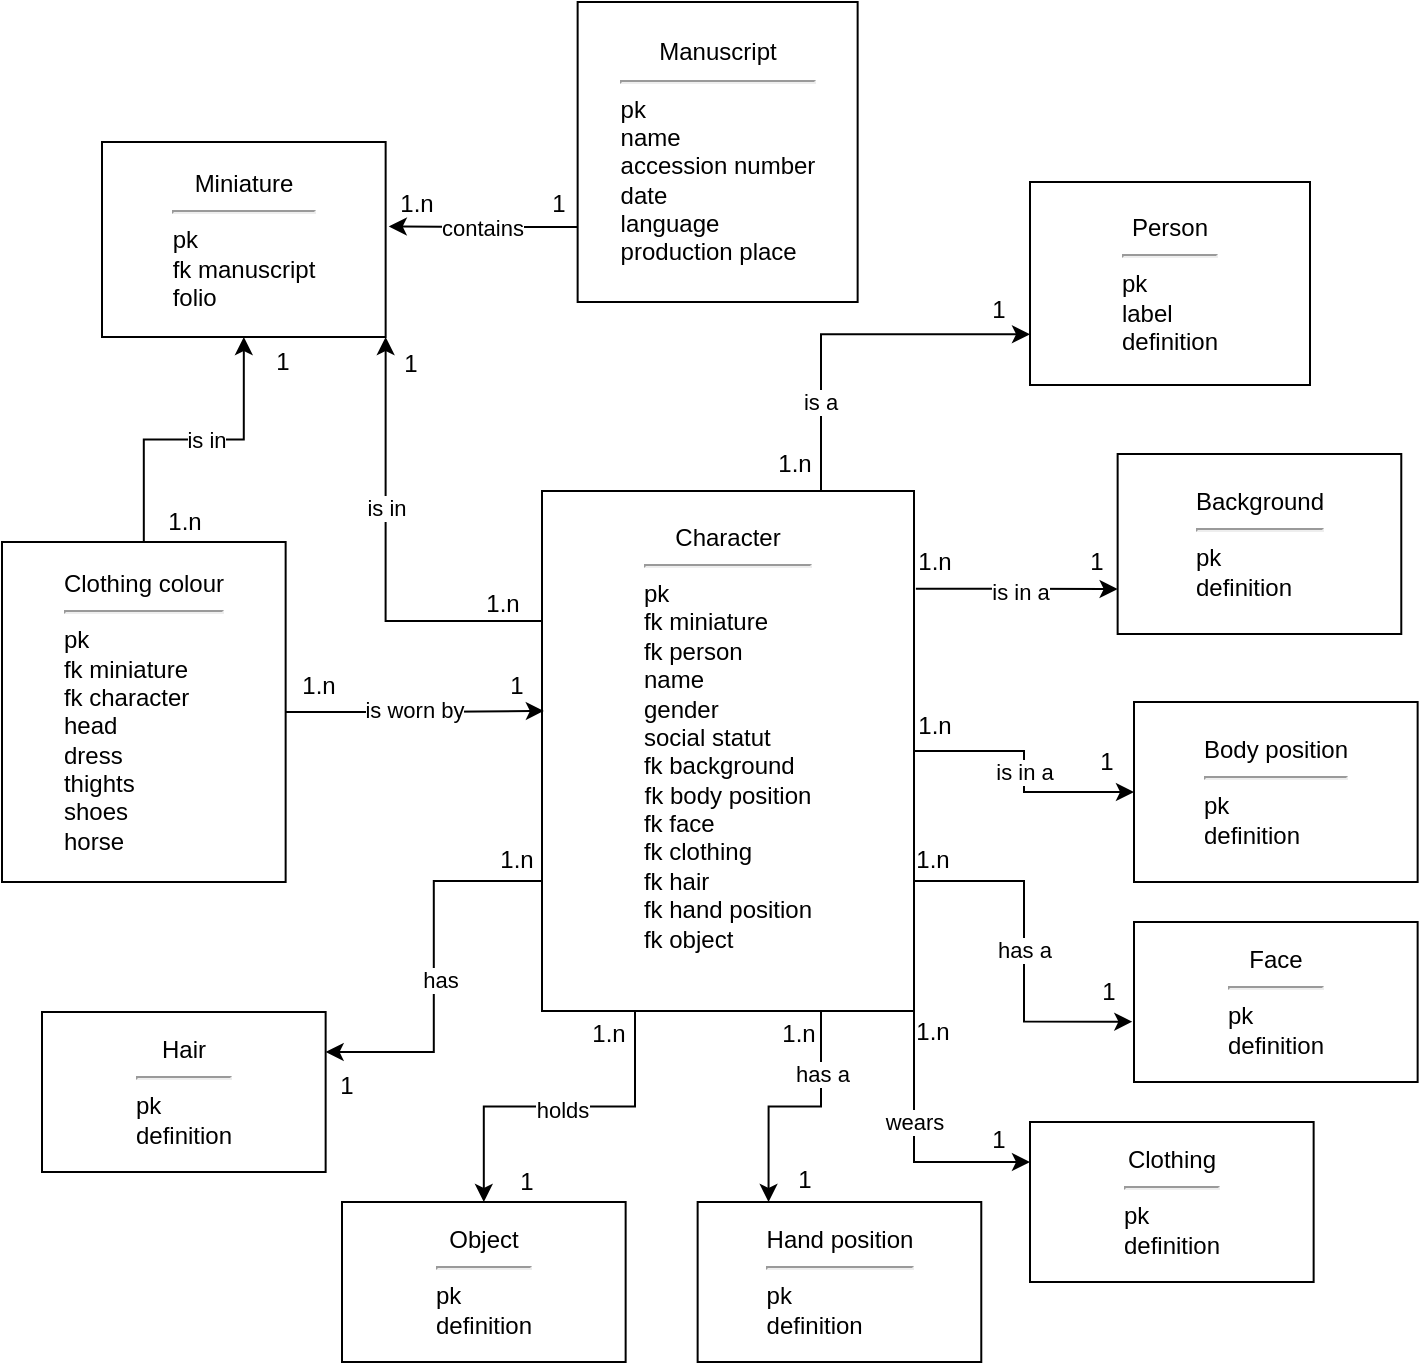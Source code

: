 <mxfile version="21.7.2" type="github">
  <diagram name="Page-1" id="ISxgPvERkCNKBEx-Qs9j">
    <mxGraphModel dx="1591" dy="666" grid="1" gridSize="10" guides="1" tooltips="1" connect="1" arrows="1" fold="1" page="1" pageScale="1" pageWidth="827" pageHeight="1169" math="0" shadow="0">
      <root>
        <mxCell id="0" />
        <mxCell id="1" parent="0" />
        <mxCell id="5_R8-jG_ZgSdHom1V37W-24" value="contains" style="edgeStyle=orthogonalEdgeStyle;rounded=0;orthogonalLoop=1;jettySize=auto;html=1;exitX=0;exitY=0.75;exitDx=0;exitDy=0;entryX=1.011;entryY=0.433;entryDx=0;entryDy=0;entryPerimeter=0;" parent="1" source="0F5d1zWxfYyvfxIagCj2-5" target="0F5d1zWxfYyvfxIagCj2-16" edge="1">
          <mxGeometry relative="1" as="geometry" />
        </mxCell>
        <mxCell id="0F5d1zWxfYyvfxIagCj2-5" value="&lt;div&gt;Manuscript&lt;/div&gt;&lt;div&gt;&lt;hr&gt;&lt;/div&gt;&lt;div align=&quot;left&quot;&gt;pk&lt;/div&gt;&lt;div align=&quot;left&quot;&gt;name&lt;br&gt;&lt;/div&gt;&lt;div align=&quot;left&quot;&gt;accession number&lt;/div&gt;&lt;div align=&quot;left&quot;&gt;date&lt;/div&gt;&lt;div align=&quot;left&quot;&gt;language&lt;br&gt;&lt;/div&gt;&lt;div align=&quot;left&quot;&gt;production place&lt;br&gt;&lt;/div&gt;" style="rounded=0;whiteSpace=wrap;html=1;" parent="1" vertex="1">
          <mxGeometry x="357.82" y="80" width="140" height="150" as="geometry" />
        </mxCell>
        <mxCell id="0F5d1zWxfYyvfxIagCj2-16" value="&lt;div&gt;Miniature&lt;br&gt;&lt;/div&gt;&lt;div&gt;&lt;hr&gt;&lt;/div&gt;&lt;div align=&quot;left&quot;&gt;pk&lt;/div&gt;&lt;div align=&quot;left&quot;&gt;fk manuscript&lt;/div&gt;&lt;div align=&quot;left&quot;&gt;folio&lt;/div&gt;" style="rounded=0;whiteSpace=wrap;html=1;" parent="1" vertex="1">
          <mxGeometry x="120" y="150" width="141.82" height="97.5" as="geometry" />
        </mxCell>
        <mxCell id="0F5d1zWxfYyvfxIagCj2-30" value="&lt;div align=&quot;center&quot;&gt;Person&lt;br&gt;&lt;/div&gt;&lt;div align=&quot;center&quot;&gt;&lt;hr&gt;&lt;/div&gt;&lt;div align=&quot;left&quot;&gt;pk&lt;/div&gt;&lt;div align=&quot;left&quot;&gt;label&lt;/div&gt;&lt;div align=&quot;left&quot;&gt;definition&lt;br&gt;&lt;/div&gt;" style="rounded=0;whiteSpace=wrap;html=1;align=center;" parent="1" vertex="1">
          <mxGeometry x="584.0" y="170" width="140" height="101.5" as="geometry" />
        </mxCell>
        <mxCell id="0F5d1zWxfYyvfxIagCj2-37" value="1" style="text;html=1;align=center;verticalAlign=middle;resizable=0;points=[];autosize=1;strokeColor=none;fillColor=none;" parent="1" vertex="1">
          <mxGeometry x="333" y="166" width="30" height="30" as="geometry" />
        </mxCell>
        <mxCell id="5_R8-jG_ZgSdHom1V37W-16" style="edgeStyle=orthogonalEdgeStyle;rounded=0;orthogonalLoop=1;jettySize=auto;html=1;exitX=0.75;exitY=0;exitDx=0;exitDy=0;entryX=0;entryY=0.75;entryDx=0;entryDy=0;" parent="1" source="SppowkEQW7QCCt_xI4Ui-3" target="0F5d1zWxfYyvfxIagCj2-30" edge="1">
          <mxGeometry relative="1" as="geometry" />
        </mxCell>
        <mxCell id="5_R8-jG_ZgSdHom1V37W-29" value="is a " style="edgeLabel;html=1;align=center;verticalAlign=middle;resizable=0;points=[];" parent="5_R8-jG_ZgSdHom1V37W-16" vertex="1" connectable="0">
          <mxGeometry x="-0.518" y="1" relative="1" as="geometry">
            <mxPoint y="-1" as="offset" />
          </mxGeometry>
        </mxCell>
        <mxCell id="5_R8-jG_ZgSdHom1V37W-17" style="edgeStyle=orthogonalEdgeStyle;rounded=0;orthogonalLoop=1;jettySize=auto;html=1;exitX=1.005;exitY=0.188;exitDx=0;exitDy=0;entryX=0;entryY=0.75;entryDx=0;entryDy=0;exitPerimeter=0;" parent="1" source="SppowkEQW7QCCt_xI4Ui-3" target="5_R8-jG_ZgSdHom1V37W-2" edge="1">
          <mxGeometry relative="1" as="geometry" />
        </mxCell>
        <mxCell id="5_R8-jG_ZgSdHom1V37W-38" value="is in a" style="edgeLabel;html=1;align=center;verticalAlign=middle;resizable=0;points=[];" parent="5_R8-jG_ZgSdHom1V37W-17" vertex="1" connectable="0">
          <mxGeometry x="0.017" y="-1" relative="1" as="geometry">
            <mxPoint as="offset" />
          </mxGeometry>
        </mxCell>
        <mxCell id="5_R8-jG_ZgSdHom1V37W-18" value="is in a" style="edgeStyle=orthogonalEdgeStyle;rounded=0;orthogonalLoop=1;jettySize=auto;html=1;exitX=1;exitY=0.5;exitDx=0;exitDy=0;entryX=0;entryY=0.5;entryDx=0;entryDy=0;" parent="1" source="SppowkEQW7QCCt_xI4Ui-3" target="5_R8-jG_ZgSdHom1V37W-3" edge="1">
          <mxGeometry relative="1" as="geometry" />
        </mxCell>
        <mxCell id="5_R8-jG_ZgSdHom1V37W-19" value="has a" style="edgeStyle=orthogonalEdgeStyle;rounded=0;orthogonalLoop=1;jettySize=auto;html=1;exitX=1;exitY=0.75;exitDx=0;exitDy=0;entryX=-0.006;entryY=0.623;entryDx=0;entryDy=0;entryPerimeter=0;" parent="1" source="SppowkEQW7QCCt_xI4Ui-3" target="5_R8-jG_ZgSdHom1V37W-6" edge="1">
          <mxGeometry relative="1" as="geometry" />
        </mxCell>
        <mxCell id="5_R8-jG_ZgSdHom1V37W-20" value="wears" style="edgeStyle=orthogonalEdgeStyle;rounded=0;orthogonalLoop=1;jettySize=auto;html=1;exitX=1;exitY=1;exitDx=0;exitDy=0;entryX=0;entryY=0.25;entryDx=0;entryDy=0;" parent="1" source="SppowkEQW7QCCt_xI4Ui-3" target="5_R8-jG_ZgSdHom1V37W-4" edge="1">
          <mxGeometry x="-0.169" relative="1" as="geometry">
            <mxPoint as="offset" />
          </mxGeometry>
        </mxCell>
        <mxCell id="5_R8-jG_ZgSdHom1V37W-21" style="edgeStyle=orthogonalEdgeStyle;rounded=0;orthogonalLoop=1;jettySize=auto;html=1;exitX=0.75;exitY=1;exitDx=0;exitDy=0;entryX=0.25;entryY=0;entryDx=0;entryDy=0;" parent="1" source="SppowkEQW7QCCt_xI4Ui-3" target="5_R8-jG_ZgSdHom1V37W-8" edge="1">
          <mxGeometry relative="1" as="geometry" />
        </mxCell>
        <mxCell id="5_R8-jG_ZgSdHom1V37W-41" value="has a" style="edgeLabel;html=1;align=center;verticalAlign=middle;resizable=0;points=[];" parent="5_R8-jG_ZgSdHom1V37W-21" vertex="1" connectable="0">
          <mxGeometry x="-0.468" relative="1" as="geometry">
            <mxPoint y="-1" as="offset" />
          </mxGeometry>
        </mxCell>
        <mxCell id="5_R8-jG_ZgSdHom1V37W-22" style="edgeStyle=orthogonalEdgeStyle;rounded=0;orthogonalLoop=1;jettySize=auto;html=1;exitX=0.25;exitY=1;exitDx=0;exitDy=0;entryX=0.5;entryY=0;entryDx=0;entryDy=0;" parent="1" source="SppowkEQW7QCCt_xI4Ui-3" target="5_R8-jG_ZgSdHom1V37W-9" edge="1">
          <mxGeometry relative="1" as="geometry" />
        </mxCell>
        <mxCell id="5_R8-jG_ZgSdHom1V37W-44" value="holds" style="edgeLabel;html=1;align=center;verticalAlign=middle;resizable=0;points=[];" parent="5_R8-jG_ZgSdHom1V37W-22" vertex="1" connectable="0">
          <mxGeometry x="-0.006" y="1" relative="1" as="geometry">
            <mxPoint as="offset" />
          </mxGeometry>
        </mxCell>
        <mxCell id="5_R8-jG_ZgSdHom1V37W-23" style="edgeStyle=orthogonalEdgeStyle;rounded=0;orthogonalLoop=1;jettySize=auto;html=1;exitX=0;exitY=0.75;exitDx=0;exitDy=0;entryX=1;entryY=0.25;entryDx=0;entryDy=0;" parent="1" source="SppowkEQW7QCCt_xI4Ui-3" target="5_R8-jG_ZgSdHom1V37W-7" edge="1">
          <mxGeometry relative="1" as="geometry" />
        </mxCell>
        <mxCell id="9yHJeScYr9vXDPFpUXAH-6" value="has" style="edgeLabel;html=1;align=center;verticalAlign=middle;resizable=0;points=[];" vertex="1" connectable="0" parent="5_R8-jG_ZgSdHom1V37W-23">
          <mxGeometry x="0.067" y="3" relative="1" as="geometry">
            <mxPoint as="offset" />
          </mxGeometry>
        </mxCell>
        <mxCell id="9yHJeScYr9vXDPFpUXAH-1" style="edgeStyle=orthogonalEdgeStyle;rounded=0;orthogonalLoop=1;jettySize=auto;html=1;exitX=0;exitY=0.25;exitDx=0;exitDy=0;entryX=1;entryY=1;entryDx=0;entryDy=0;" edge="1" parent="1" source="SppowkEQW7QCCt_xI4Ui-3" target="0F5d1zWxfYyvfxIagCj2-16">
          <mxGeometry relative="1" as="geometry" />
        </mxCell>
        <mxCell id="9yHJeScYr9vXDPFpUXAH-4" value="is in" style="edgeLabel;html=1;align=center;verticalAlign=middle;resizable=0;points=[];" vertex="1" connectable="0" parent="9yHJeScYr9vXDPFpUXAH-1">
          <mxGeometry x="0.221" relative="1" as="geometry">
            <mxPoint as="offset" />
          </mxGeometry>
        </mxCell>
        <mxCell id="SppowkEQW7QCCt_xI4Ui-3" value="&lt;div align=&quot;center&quot;&gt;Character&lt;br&gt;&lt;/div&gt;&lt;div align=&quot;center&quot;&gt;&lt;hr&gt;&lt;/div&gt;&lt;div align=&quot;left&quot;&gt;pk&lt;/div&gt;&lt;div align=&quot;left&quot;&gt;fk miniature&lt;br&gt;&lt;/div&gt;&lt;div align=&quot;left&quot;&gt;fk person&lt;br&gt;&lt;/div&gt;&lt;div align=&quot;left&quot;&gt;name&lt;/div&gt;&lt;div align=&quot;left&quot;&gt;gender&lt;/div&gt;&lt;div align=&quot;left&quot;&gt;social statut&lt;br&gt;&lt;/div&gt;&lt;div align=&quot;left&quot;&gt;fk background&lt;/div&gt;&lt;div&gt;fk body position&lt;/div&gt;&lt;div align=&quot;left&quot;&gt;fk face&lt;/div&gt;&lt;div align=&quot;left&quot;&gt;fk clothing&lt;/div&gt;&lt;div align=&quot;left&quot;&gt;fk hair&lt;/div&gt;&lt;div align=&quot;left&quot;&gt;fk hand position&lt;/div&gt;&lt;div align=&quot;left&quot;&gt;fk object&lt;br&gt;&lt;/div&gt;&lt;div&gt;&lt;br&gt;&lt;/div&gt;" style="rounded=0;whiteSpace=wrap;html=1;align=center;" parent="1" vertex="1">
          <mxGeometry x="340" y="324.5" width="186" height="260" as="geometry" />
        </mxCell>
        <mxCell id="5_R8-jG_ZgSdHom1V37W-2" value="&lt;div&gt;Background&lt;br&gt;&lt;/div&gt;&lt;div&gt;&lt;hr&gt;&lt;/div&gt;&lt;div align=&quot;left&quot;&gt;pk&lt;/div&gt;&lt;div align=&quot;left&quot;&gt;definition&lt;/div&gt;" style="rounded=0;whiteSpace=wrap;html=1;" parent="1" vertex="1">
          <mxGeometry x="627.82" y="306" width="141.82" height="90" as="geometry" />
        </mxCell>
        <mxCell id="5_R8-jG_ZgSdHom1V37W-3" value="&lt;div&gt;Body position&lt;br&gt;&lt;/div&gt;&lt;div&gt;&lt;hr&gt;&lt;/div&gt;&lt;div align=&quot;left&quot;&gt;pk&lt;/div&gt;&lt;div align=&quot;left&quot;&gt;definition&lt;/div&gt;" style="rounded=0;whiteSpace=wrap;html=1;" parent="1" vertex="1">
          <mxGeometry x="636" y="430" width="141.82" height="90" as="geometry" />
        </mxCell>
        <mxCell id="5_R8-jG_ZgSdHom1V37W-4" value="&lt;div&gt;Clothing&lt;br&gt;&lt;/div&gt;&lt;div&gt;&lt;hr&gt;&lt;/div&gt;&lt;div align=&quot;left&quot;&gt;pk&lt;/div&gt;&lt;div align=&quot;left&quot;&gt;definition&lt;/div&gt;" style="rounded=0;whiteSpace=wrap;html=1;" parent="1" vertex="1">
          <mxGeometry x="584" y="640" width="141.82" height="80" as="geometry" />
        </mxCell>
        <mxCell id="5_R8-jG_ZgSdHom1V37W-25" value="is worn by" style="edgeStyle=orthogonalEdgeStyle;rounded=0;orthogonalLoop=1;jettySize=auto;html=1;exitX=1;exitY=0.5;exitDx=0;exitDy=0;entryX=0.005;entryY=0.423;entryDx=0;entryDy=0;entryPerimeter=0;" parent="1" source="5_R8-jG_ZgSdHom1V37W-5" target="SppowkEQW7QCCt_xI4Ui-3" edge="1">
          <mxGeometry relative="1" as="geometry" />
        </mxCell>
        <mxCell id="5_R8-jG_ZgSdHom1V37W-26" style="edgeStyle=orthogonalEdgeStyle;rounded=0;orthogonalLoop=1;jettySize=auto;html=1;exitX=0.5;exitY=0;exitDx=0;exitDy=0;entryX=0.5;entryY=1;entryDx=0;entryDy=0;" parent="1" source="5_R8-jG_ZgSdHom1V37W-5" target="0F5d1zWxfYyvfxIagCj2-16" edge="1">
          <mxGeometry relative="1" as="geometry" />
        </mxCell>
        <mxCell id="9yHJeScYr9vXDPFpUXAH-5" value="is in" style="edgeLabel;html=1;align=center;verticalAlign=middle;resizable=0;points=[];" vertex="1" connectable="0" parent="5_R8-jG_ZgSdHom1V37W-26">
          <mxGeometry x="0.078" relative="1" as="geometry">
            <mxPoint as="offset" />
          </mxGeometry>
        </mxCell>
        <mxCell id="5_R8-jG_ZgSdHom1V37W-5" value="&lt;div&gt;Clothing colour&lt;br&gt;&lt;/div&gt;&lt;div&gt;&lt;hr&gt;&lt;/div&gt;&lt;div align=&quot;left&quot;&gt;pk&lt;/div&gt;&lt;div align=&quot;left&quot;&gt;fk miniature&lt;br&gt;&lt;/div&gt;&lt;div align=&quot;left&quot;&gt;fk character&lt;/div&gt;&lt;div align=&quot;left&quot;&gt;head&lt;/div&gt;&lt;div align=&quot;left&quot;&gt;dress&lt;/div&gt;&lt;div align=&quot;left&quot;&gt;thights&lt;/div&gt;&lt;div align=&quot;left&quot;&gt;shoes&lt;/div&gt;&lt;div align=&quot;left&quot;&gt;horse&lt;br&gt;&lt;/div&gt;" style="rounded=0;whiteSpace=wrap;html=1;" parent="1" vertex="1">
          <mxGeometry x="70.0" y="350" width="141.82" height="170" as="geometry" />
        </mxCell>
        <mxCell id="5_R8-jG_ZgSdHom1V37W-6" value="&lt;div&gt;Face&lt;br&gt;&lt;/div&gt;&lt;div&gt;&lt;hr&gt;&lt;/div&gt;&lt;div align=&quot;left&quot;&gt;pk&lt;/div&gt;&lt;div align=&quot;left&quot;&gt;definition&lt;/div&gt;" style="rounded=0;whiteSpace=wrap;html=1;" parent="1" vertex="1">
          <mxGeometry x="636" y="540" width="141.82" height="80" as="geometry" />
        </mxCell>
        <mxCell id="5_R8-jG_ZgSdHom1V37W-7" value="&lt;div&gt;Hair&lt;br&gt;&lt;/div&gt;&lt;div&gt;&lt;hr&gt;&lt;/div&gt;&lt;div align=&quot;left&quot;&gt;pk&lt;/div&gt;&lt;div align=&quot;left&quot;&gt;definition&lt;/div&gt;" style="rounded=0;whiteSpace=wrap;html=1;" parent="1" vertex="1">
          <mxGeometry x="90.0" y="585" width="141.82" height="80" as="geometry" />
        </mxCell>
        <mxCell id="5_R8-jG_ZgSdHom1V37W-8" value="&lt;div&gt;Hand position&lt;br&gt;&lt;/div&gt;&lt;div&gt;&lt;hr&gt;&lt;/div&gt;&lt;div align=&quot;left&quot;&gt;pk&lt;/div&gt;&lt;div align=&quot;left&quot;&gt;definition&lt;/div&gt;" style="rounded=0;whiteSpace=wrap;html=1;" parent="1" vertex="1">
          <mxGeometry x="417.82" y="680" width="141.82" height="80" as="geometry" />
        </mxCell>
        <mxCell id="5_R8-jG_ZgSdHom1V37W-9" value="&lt;div&gt;Object&lt;br&gt;&lt;/div&gt;&lt;div&gt;&lt;hr&gt;&lt;/div&gt;&lt;div align=&quot;left&quot;&gt;pk&lt;/div&gt;&lt;div align=&quot;left&quot;&gt;definition&lt;/div&gt;" style="rounded=0;whiteSpace=wrap;html=1;" parent="1" vertex="1">
          <mxGeometry x="240" y="680" width="141.82" height="80" as="geometry" />
        </mxCell>
        <mxCell id="5_R8-jG_ZgSdHom1V37W-28" value="1.n" style="text;html=1;align=center;verticalAlign=middle;resizable=0;points=[];autosize=1;strokeColor=none;fillColor=none;" parent="1" vertex="1">
          <mxGeometry x="257" y="166" width="40" height="30" as="geometry" />
        </mxCell>
        <mxCell id="5_R8-jG_ZgSdHom1V37W-30" value="1.n" style="text;html=1;align=center;verticalAlign=middle;resizable=0;points=[];autosize=1;strokeColor=none;fillColor=none;" parent="1" vertex="1">
          <mxGeometry x="446" y="295.5" width="40" height="30" as="geometry" />
        </mxCell>
        <mxCell id="5_R8-jG_ZgSdHom1V37W-31" value="1" style="text;html=1;align=center;verticalAlign=middle;resizable=0;points=[];autosize=1;strokeColor=none;fillColor=none;" parent="1" vertex="1">
          <mxGeometry x="553" y="219" width="30" height="30" as="geometry" />
        </mxCell>
        <mxCell id="5_R8-jG_ZgSdHom1V37W-32" value="1.n" style="text;html=1;align=center;verticalAlign=middle;resizable=0;points=[];autosize=1;strokeColor=none;fillColor=none;" parent="1" vertex="1">
          <mxGeometry x="516" y="345" width="40" height="30" as="geometry" />
        </mxCell>
        <mxCell id="5_R8-jG_ZgSdHom1V37W-33" value="1" style="text;html=1;align=center;verticalAlign=middle;resizable=0;points=[];autosize=1;strokeColor=none;fillColor=none;" parent="1" vertex="1">
          <mxGeometry x="601.82" y="345" width="30" height="30" as="geometry" />
        </mxCell>
        <mxCell id="5_R8-jG_ZgSdHom1V37W-34" value="1.n" style="text;html=1;align=center;verticalAlign=middle;resizable=0;points=[];autosize=1;strokeColor=none;fillColor=none;" parent="1" vertex="1">
          <mxGeometry x="516" y="427" width="40" height="30" as="geometry" />
        </mxCell>
        <mxCell id="5_R8-jG_ZgSdHom1V37W-35" value="1" style="text;html=1;align=center;verticalAlign=middle;resizable=0;points=[];autosize=1;strokeColor=none;fillColor=none;" parent="1" vertex="1">
          <mxGeometry x="606.82" y="444.5" width="30" height="30" as="geometry" />
        </mxCell>
        <mxCell id="5_R8-jG_ZgSdHom1V37W-36" value="1.n" style="text;html=1;align=center;verticalAlign=middle;resizable=0;points=[];autosize=1;strokeColor=none;fillColor=none;" parent="1" vertex="1">
          <mxGeometry x="514.64" y="494" width="40" height="30" as="geometry" />
        </mxCell>
        <mxCell id="5_R8-jG_ZgSdHom1V37W-37" value="1" style="text;html=1;align=center;verticalAlign=middle;resizable=0;points=[];autosize=1;strokeColor=none;fillColor=none;" parent="1" vertex="1">
          <mxGeometry x="607.82" y="560" width="30" height="30" as="geometry" />
        </mxCell>
        <mxCell id="5_R8-jG_ZgSdHom1V37W-39" value="1.n" style="text;html=1;align=center;verticalAlign=middle;resizable=0;points=[];autosize=1;strokeColor=none;fillColor=none;" parent="1" vertex="1">
          <mxGeometry x="515" y="580" width="40" height="30" as="geometry" />
        </mxCell>
        <mxCell id="5_R8-jG_ZgSdHom1V37W-40" value="1" style="text;html=1;align=center;verticalAlign=middle;resizable=0;points=[];autosize=1;strokeColor=none;fillColor=none;" parent="1" vertex="1">
          <mxGeometry x="553" y="634" width="30" height="30" as="geometry" />
        </mxCell>
        <mxCell id="5_R8-jG_ZgSdHom1V37W-42" value="1.n" style="text;html=1;align=center;verticalAlign=middle;resizable=0;points=[];autosize=1;strokeColor=none;fillColor=none;" parent="1" vertex="1">
          <mxGeometry x="448" y="581" width="40" height="30" as="geometry" />
        </mxCell>
        <mxCell id="5_R8-jG_ZgSdHom1V37W-43" value="1" style="text;html=1;align=center;verticalAlign=middle;resizable=0;points=[];autosize=1;strokeColor=none;fillColor=none;" parent="1" vertex="1">
          <mxGeometry x="455.82" y="654" width="30" height="30" as="geometry" />
        </mxCell>
        <mxCell id="5_R8-jG_ZgSdHom1V37W-45" value="1.n" style="text;html=1;align=center;verticalAlign=middle;resizable=0;points=[];autosize=1;strokeColor=none;fillColor=none;" parent="1" vertex="1">
          <mxGeometry x="352.82" y="581" width="40" height="30" as="geometry" />
        </mxCell>
        <mxCell id="5_R8-jG_ZgSdHom1V37W-47" value="1" style="text;html=1;align=center;verticalAlign=middle;resizable=0;points=[];autosize=1;strokeColor=none;fillColor=none;" parent="1" vertex="1">
          <mxGeometry x="316.82" y="655" width="30" height="30" as="geometry" />
        </mxCell>
        <mxCell id="5_R8-jG_ZgSdHom1V37W-48" value="1.n" style="text;html=1;align=center;verticalAlign=middle;resizable=0;points=[];autosize=1;strokeColor=none;fillColor=none;" parent="1" vertex="1">
          <mxGeometry x="306.82" y="494" width="40" height="30" as="geometry" />
        </mxCell>
        <mxCell id="5_R8-jG_ZgSdHom1V37W-49" value="1" style="text;html=1;align=center;verticalAlign=middle;resizable=0;points=[];autosize=1;strokeColor=none;fillColor=none;" parent="1" vertex="1">
          <mxGeometry x="227" y="607" width="30" height="30" as="geometry" />
        </mxCell>
        <mxCell id="5_R8-jG_ZgSdHom1V37W-51" value="1.n" style="text;html=1;align=center;verticalAlign=middle;resizable=0;points=[];autosize=1;strokeColor=none;fillColor=none;" parent="1" vertex="1">
          <mxGeometry x="140.91" y="324.5" width="40" height="30" as="geometry" />
        </mxCell>
        <mxCell id="5_R8-jG_ZgSdHom1V37W-52" value="1" style="text;html=1;align=center;verticalAlign=middle;resizable=0;points=[];autosize=1;strokeColor=none;fillColor=none;" parent="1" vertex="1">
          <mxGeometry x="195" y="244.5" width="30" height="30" as="geometry" />
        </mxCell>
        <mxCell id="5_R8-jG_ZgSdHom1V37W-53" value="1" style="text;html=1;align=center;verticalAlign=middle;resizable=0;points=[];autosize=1;strokeColor=none;fillColor=none;" parent="1" vertex="1">
          <mxGeometry x="311.82" y="407" width="30" height="30" as="geometry" />
        </mxCell>
        <mxCell id="5_R8-jG_ZgSdHom1V37W-54" value="1.n" style="text;html=1;align=center;verticalAlign=middle;resizable=0;points=[];autosize=1;strokeColor=none;fillColor=none;" parent="1" vertex="1">
          <mxGeometry x="207.82" y="407" width="40" height="30" as="geometry" />
        </mxCell>
        <mxCell id="9yHJeScYr9vXDPFpUXAH-2" value="1.n" style="text;html=1;align=center;verticalAlign=middle;resizable=0;points=[];autosize=1;strokeColor=none;fillColor=none;" vertex="1" parent="1">
          <mxGeometry x="300" y="366" width="40" height="30" as="geometry" />
        </mxCell>
        <mxCell id="9yHJeScYr9vXDPFpUXAH-3" value="1" style="text;html=1;align=center;verticalAlign=middle;resizable=0;points=[];autosize=1;strokeColor=none;fillColor=none;" vertex="1" parent="1">
          <mxGeometry x="259" y="246" width="30" height="30" as="geometry" />
        </mxCell>
      </root>
    </mxGraphModel>
  </diagram>
</mxfile>
